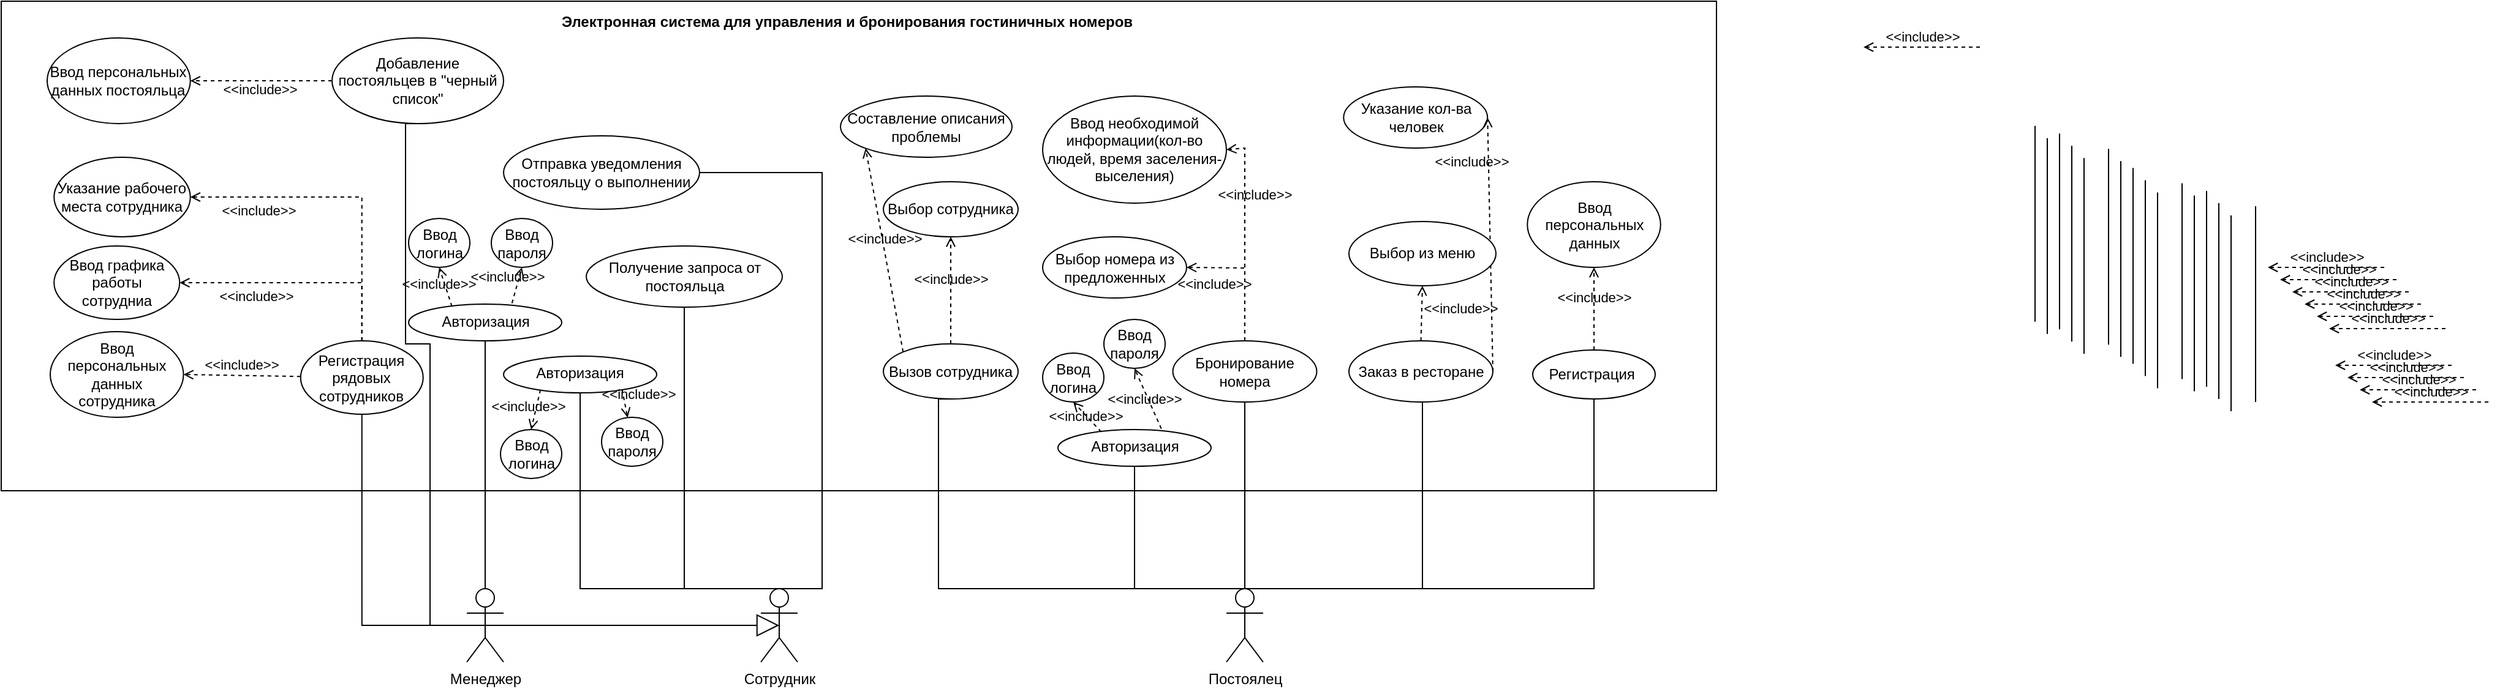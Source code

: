 <mxfile version="22.1.11" type="device">
  <diagram name="Страница — 1" id="RyO52F52LNpx_Hk9mzyc">
    <mxGraphModel dx="2514" dy="1988" grid="1" gridSize="10" guides="1" tooltips="1" connect="1" arrows="1" fold="1" page="1" pageScale="1" pageWidth="827" pageHeight="1169" math="0" shadow="0">
      <root>
        <mxCell id="0" />
        <mxCell id="1" parent="0" />
        <mxCell id="fLmS7JNspIfaZEvw6LVJ-21" value="" style="html=1;whiteSpace=wrap;" parent="1" vertex="1">
          <mxGeometry x="-580" y="-280" width="1400" height="400" as="geometry" />
        </mxCell>
        <mxCell id="fLmS7JNspIfaZEvw6LVJ-1" value="Постоялец" style="shape=umlActor;verticalLabelPosition=bottom;verticalAlign=top;html=1;outlineConnect=0;" parent="1" vertex="1">
          <mxGeometry x="420" y="200" width="30" height="60" as="geometry" />
        </mxCell>
        <mxCell id="fLmS7JNspIfaZEvw6LVJ-3" value="Сотрудник" style="shape=umlActor;verticalLabelPosition=bottom;verticalAlign=top;html=1;outlineConnect=0;" parent="1" vertex="1">
          <mxGeometry x="40" y="200" width="30" height="60" as="geometry" />
        </mxCell>
        <mxCell id="fLmS7JNspIfaZEvw6LVJ-11" value="" style="endArrow=block;endSize=16;endFill=0;html=1;rounded=0;exitX=0.5;exitY=0.5;exitDx=0;exitDy=0;exitPerimeter=0;entryX=0.5;entryY=0.5;entryDx=0;entryDy=0;entryPerimeter=0;" parent="1" source="fLmS7JNspIfaZEvw6LVJ-2" target="fLmS7JNspIfaZEvw6LVJ-3" edge="1">
          <mxGeometry width="160" relative="1" as="geometry">
            <mxPoint x="185" y="100" as="sourcePoint" />
            <mxPoint x="70" y="240" as="targetPoint" />
          </mxGeometry>
        </mxCell>
        <mxCell id="fLmS7JNspIfaZEvw6LVJ-14" value="Регистрация рядовых сотрудников" style="ellipse;whiteSpace=wrap;html=1;" parent="1" vertex="1">
          <mxGeometry x="-335.63" y="-2.5" width="100" height="60" as="geometry" />
        </mxCell>
        <mxCell id="fLmS7JNspIfaZEvw6LVJ-27" value="Электронная система для управления и бронирования гостиничных номеров" style="text;align=center;fontStyle=1;verticalAlign=middle;spacingLeft=3;spacingRight=3;strokeColor=none;rotatable=0;points=[[0,0.5],[1,0.5]];portConstraint=eastwest;html=1;" parent="1" vertex="1">
          <mxGeometry x="-150" y="-276" width="520" height="26" as="geometry" />
        </mxCell>
        <mxCell id="fLmS7JNspIfaZEvw6LVJ-28" value="Ввод персональных данных сотрудника" style="ellipse;whiteSpace=wrap;html=1;" parent="1" vertex="1">
          <mxGeometry x="-540" y="-10" width="108.75" height="70" as="geometry" />
        </mxCell>
        <mxCell id="fLmS7JNspIfaZEvw6LVJ-30" value="&amp;lt;&amp;lt;include&amp;gt;&amp;gt;" style="edgeStyle=none;html=1;endArrow=open;verticalAlign=bottom;dashed=1;labelBackgroundColor=none;rounded=0;entryX=1;entryY=0.5;entryDx=0;entryDy=0;" parent="1" source="fLmS7JNspIfaZEvw6LVJ-14" target="fLmS7JNspIfaZEvw6LVJ-28" edge="1">
          <mxGeometry width="160" relative="1" as="geometry">
            <mxPoint x="104.37" y="280" as="sourcePoint" />
            <mxPoint x="104.37" y="400" as="targetPoint" />
            <Array as="points" />
          </mxGeometry>
        </mxCell>
        <mxCell id="fLmS7JNspIfaZEvw6LVJ-34" value="Ввод графика работы сотрудниа" style="ellipse;whiteSpace=wrap;html=1;" parent="1" vertex="1">
          <mxGeometry x="-536.88" y="-80" width="102.5" height="60" as="geometry" />
        </mxCell>
        <mxCell id="fLmS7JNspIfaZEvw6LVJ-36" value="&amp;lt;&amp;lt;include&amp;gt;&amp;gt;" style="edgeStyle=none;html=1;endArrow=open;verticalAlign=bottom;dashed=1;labelBackgroundColor=none;rounded=0;entryX=1;entryY=0.5;entryDx=0;entryDy=0;exitX=0.5;exitY=0;exitDx=0;exitDy=0;" parent="1" source="fLmS7JNspIfaZEvw6LVJ-14" target="fLmS7JNspIfaZEvw6LVJ-34" edge="1">
          <mxGeometry x="0.378" y="20" width="160" relative="1" as="geometry">
            <mxPoint x="-259.43" y="-27.54" as="sourcePoint" />
            <mxPoint x="-424.38" y="-70" as="targetPoint" />
            <Array as="points">
              <mxPoint x="-285.63" y="-50" />
            </Array>
            <mxPoint x="1" as="offset" />
          </mxGeometry>
        </mxCell>
        <mxCell id="fLmS7JNspIfaZEvw6LVJ-40" value="Указание рабочего места сотрудника" style="ellipse;whiteSpace=wrap;html=1;" parent="1" vertex="1">
          <mxGeometry x="-536.88" y="-152.5" width="111.25" height="65" as="geometry" />
        </mxCell>
        <mxCell id="fLmS7JNspIfaZEvw6LVJ-41" value="&amp;lt;&amp;lt;include&amp;gt;&amp;gt;" style="edgeStyle=none;html=1;endArrow=open;verticalAlign=bottom;dashed=1;labelBackgroundColor=none;rounded=0;entryX=1;entryY=0.5;entryDx=0;entryDy=0;" parent="1" source="fLmS7JNspIfaZEvw6LVJ-14" target="fLmS7JNspIfaZEvw6LVJ-40" edge="1">
          <mxGeometry x="0.565" y="20" width="160" relative="1" as="geometry">
            <mxPoint x="-275.63" y="-30" as="sourcePoint" />
            <mxPoint x="-424.63" y="-70" as="targetPoint" />
            <Array as="points">
              <mxPoint x="-285.63" y="-120" />
            </Array>
            <mxPoint as="offset" />
          </mxGeometry>
        </mxCell>
        <mxCell id="fLmS7JNspIfaZEvw6LVJ-43" value="" style="endArrow=none;html=1;edgeStyle=orthogonalEdgeStyle;rounded=0;exitX=0.5;exitY=1;exitDx=0;exitDy=0;entryX=0.5;entryY=0.5;entryDx=0;entryDy=0;entryPerimeter=0;" parent="1" source="fLmS7JNspIfaZEvw6LVJ-14" target="fLmS7JNspIfaZEvw6LVJ-2" edge="1">
          <mxGeometry relative="1" as="geometry">
            <mxPoint x="-160" y="130" as="sourcePoint" />
            <mxPoint y="130" as="targetPoint" />
            <Array as="points">
              <mxPoint x="-286" y="230" />
            </Array>
          </mxGeometry>
        </mxCell>
        <mxCell id="fLmS7JNspIfaZEvw6LVJ-46" value="Добавление постояльцев в &quot;черный список&quot;" style="ellipse;whiteSpace=wrap;html=1;" parent="1" vertex="1">
          <mxGeometry x="-310" y="-250" width="140" height="70" as="geometry" />
        </mxCell>
        <mxCell id="fLmS7JNspIfaZEvw6LVJ-58" value="Ввод персональных данных постояльца" style="ellipse;whiteSpace=wrap;html=1;" parent="1" vertex="1">
          <mxGeometry x="-542.51" y="-250" width="116.88" height="70" as="geometry" />
        </mxCell>
        <mxCell id="fLmS7JNspIfaZEvw6LVJ-59" value="&amp;lt;&amp;lt;include&amp;gt;&amp;gt;" style="edgeStyle=none;html=1;endArrow=open;verticalAlign=bottom;dashed=1;labelBackgroundColor=none;rounded=0;entryX=1;entryY=0.5;entryDx=0;entryDy=0;exitX=0;exitY=0.5;exitDx=0;exitDy=0;" parent="1" source="fLmS7JNspIfaZEvw6LVJ-46" target="fLmS7JNspIfaZEvw6LVJ-58" edge="1">
          <mxGeometry x="0.032" y="16" width="160" relative="1" as="geometry">
            <mxPoint x="-310.37" y="-227.5" as="sourcePoint" />
            <mxPoint x="-449" y="-287.5" as="targetPoint" />
            <Array as="points" />
            <mxPoint as="offset" />
          </mxGeometry>
        </mxCell>
        <mxCell id="fLmS7JNspIfaZEvw6LVJ-60" value="Авторизация" style="ellipse;whiteSpace=wrap;html=1;verticalAlign=top;" parent="1" vertex="1">
          <mxGeometry x="-170" y="10" width="125" height="30" as="geometry" />
        </mxCell>
        <mxCell id="fLmS7JNspIfaZEvw6LVJ-63" value="Авторизация" style="ellipse;whiteSpace=wrap;html=1;verticalAlign=top;" parent="1" vertex="1">
          <mxGeometry x="-247.5" y="-32.5" width="125" height="30" as="geometry" />
        </mxCell>
        <mxCell id="fLmS7JNspIfaZEvw6LVJ-65" value="Вызов сотрудника" style="ellipse;whiteSpace=wrap;html=1;" parent="1" vertex="1">
          <mxGeometry x="140" width="110" height="45" as="geometry" />
        </mxCell>
        <mxCell id="fLmS7JNspIfaZEvw6LVJ-66" value="Бронирование номера" style="ellipse;whiteSpace=wrap;html=1;" parent="1" vertex="1">
          <mxGeometry x="376.25" y="-2.5" width="117.5" height="50" as="geometry" />
        </mxCell>
        <mxCell id="fLmS7JNspIfaZEvw6LVJ-67" value="Выбор сотрудника" style="ellipse;whiteSpace=wrap;html=1;" parent="1" vertex="1">
          <mxGeometry x="140" y="-132.5" width="110" height="45" as="geometry" />
        </mxCell>
        <mxCell id="fLmS7JNspIfaZEvw6LVJ-68" value="Составление описания проблемы" style="ellipse;whiteSpace=wrap;html=1;" parent="1" vertex="1">
          <mxGeometry x="105" y="-202.5" width="140" height="50" as="geometry" />
        </mxCell>
        <mxCell id="fLmS7JNspIfaZEvw6LVJ-69" value="&amp;lt;&amp;lt;include&amp;gt;&amp;gt;" style="edgeStyle=none;html=1;endArrow=open;verticalAlign=bottom;dashed=1;labelBackgroundColor=none;rounded=0;entryX=0.5;entryY=1;entryDx=0;entryDy=0;exitX=0.5;exitY=0;exitDx=0;exitDy=0;" parent="1" source="fLmS7JNspIfaZEvw6LVJ-65" target="fLmS7JNspIfaZEvw6LVJ-67" edge="1">
          <mxGeometry width="160" relative="1" as="geometry">
            <mxPoint x="635" y="-140" as="sourcePoint" />
            <mxPoint x="540" y="-140" as="targetPoint" />
          </mxGeometry>
        </mxCell>
        <mxCell id="fLmS7JNspIfaZEvw6LVJ-74" value="&amp;lt;&amp;lt;include&amp;gt;&amp;gt;" style="edgeStyle=none;html=1;endArrow=open;verticalAlign=bottom;dashed=1;labelBackgroundColor=none;rounded=0;entryX=1;entryY=0.5;entryDx=0;entryDy=0;" parent="1" edge="1">
          <mxGeometry width="160" relative="1" as="geometry">
            <mxPoint x="1035" y="-242.5" as="sourcePoint" />
            <mxPoint x="940" y="-242.5" as="targetPoint" />
          </mxGeometry>
        </mxCell>
        <mxCell id="fLmS7JNspIfaZEvw6LVJ-75" value="&amp;lt;&amp;lt;include&amp;gt;&amp;gt;" style="edgeStyle=none;html=1;endArrow=open;verticalAlign=bottom;dashed=1;labelBackgroundColor=none;rounded=0;entryX=1;entryY=0.5;entryDx=0;entryDy=0;exitX=0.5;exitY=0;exitDx=0;exitDy=0;" parent="1" source="fLmS7JNspIfaZEvw6LVJ-66" target="fLmS7JNspIfaZEvw6LVJ-149" edge="1">
          <mxGeometry x="0.286" y="-8" width="160" relative="1" as="geometry">
            <mxPoint x="535" y="-170" as="sourcePoint" />
            <mxPoint x="440" y="-170" as="targetPoint" />
            <Array as="points">
              <mxPoint x="435" y="-160" />
            </Array>
            <mxPoint as="offset" />
          </mxGeometry>
        </mxCell>
        <mxCell id="fLmS7JNspIfaZEvw6LVJ-76" value="&amp;lt;&amp;lt;include&amp;gt;&amp;gt;" style="edgeStyle=none;html=1;endArrow=open;verticalAlign=bottom;dashed=1;labelBackgroundColor=none;rounded=0;entryX=1;entryY=0.5;entryDx=0;entryDy=0;exitX=0.5;exitY=0;exitDx=0;exitDy=0;" parent="1" source="fLmS7JNspIfaZEvw6LVJ-66" target="fLmS7JNspIfaZEvw6LVJ-148" edge="1">
          <mxGeometry x="0.575" y="22" width="160" relative="1" as="geometry">
            <mxPoint x="391" as="sourcePoint" />
            <mxPoint x="680" y="-350" as="targetPoint" />
            <Array as="points">
              <mxPoint x="435" y="-62" />
            </Array>
            <mxPoint as="offset" />
          </mxGeometry>
        </mxCell>
        <mxCell id="fLmS7JNspIfaZEvw6LVJ-77" value="" style="endArrow=none;html=1;edgeStyle=orthogonalEdgeStyle;rounded=0;entryX=0.5;entryY=1;entryDx=0;entryDy=0;exitX=0.5;exitY=0;exitDx=0;exitDy=0;exitPerimeter=0;" parent="1" source="fLmS7JNspIfaZEvw6LVJ-1" target="fLmS7JNspIfaZEvw6LVJ-65" edge="1">
          <mxGeometry relative="1" as="geometry">
            <mxPoint x="-20" y="10" as="sourcePoint" />
            <mxPoint x="140" y="10" as="targetPoint" />
            <Array as="points">
              <mxPoint x="435" y="200" />
              <mxPoint x="185" y="200" />
              <mxPoint x="185" y="45" />
            </Array>
          </mxGeometry>
        </mxCell>
        <mxCell id="fLmS7JNspIfaZEvw6LVJ-80" value="" style="endArrow=none;html=1;edgeStyle=orthogonalEdgeStyle;rounded=0;entryX=0.5;entryY=1;entryDx=0;entryDy=0;exitX=0.5;exitY=0;exitDx=0;exitDy=0;exitPerimeter=0;" parent="1" source="fLmS7JNspIfaZEvw6LVJ-2" target="fLmS7JNspIfaZEvw6LVJ-63" edge="1">
          <mxGeometry relative="1" as="geometry">
            <mxPoint x="-130" y="190" as="sourcePoint" />
            <mxPoint x="-130" y="30" as="targetPoint" />
          </mxGeometry>
        </mxCell>
        <mxCell id="fLmS7JNspIfaZEvw6LVJ-81" value="" style="endArrow=none;html=1;edgeStyle=orthogonalEdgeStyle;rounded=0;exitX=0.5;exitY=0;exitDx=0;exitDy=0;exitPerimeter=0;entryX=0.5;entryY=1;entryDx=0;entryDy=0;" parent="1" source="fLmS7JNspIfaZEvw6LVJ-3" target="fLmS7JNspIfaZEvw6LVJ-60" edge="1">
          <mxGeometry relative="1" as="geometry">
            <mxPoint x="55" y="235" as="sourcePoint" />
            <mxPoint x="-12.5" y="65" as="targetPoint" />
            <Array as="points">
              <mxPoint x="-107" y="200" />
            </Array>
          </mxGeometry>
        </mxCell>
        <mxCell id="fLmS7JNspIfaZEvw6LVJ-82" value="" style="endArrow=none;html=1;edgeStyle=orthogonalEdgeStyle;rounded=0;entryX=0.5;entryY=1;entryDx=0;entryDy=0;exitX=0.5;exitY=0;exitDx=0;exitDy=0;exitPerimeter=0;" parent="1" source="fLmS7JNspIfaZEvw6LVJ-3" target="fLmS7JNspIfaZEvw6LVJ-116" edge="1">
          <mxGeometry relative="1" as="geometry">
            <mxPoint x="100" y="165" as="sourcePoint" />
            <mxPoint x="100" y="5" as="targetPoint" />
            <Array as="points">
              <mxPoint x="-22" y="200" />
            </Array>
          </mxGeometry>
        </mxCell>
        <mxCell id="fLmS7JNspIfaZEvw6LVJ-83" value="" style="endArrow=none;html=1;edgeStyle=orthogonalEdgeStyle;rounded=0;entryX=1;entryY=0.5;entryDx=0;entryDy=0;exitX=0.5;exitY=0;exitDx=0;exitDy=0;exitPerimeter=0;" parent="1" source="fLmS7JNspIfaZEvw6LVJ-3" target="fLmS7JNspIfaZEvw6LVJ-110" edge="1">
          <mxGeometry relative="1" as="geometry">
            <mxPoint x="170" y="72.5" as="sourcePoint" />
            <mxPoint x="131.25" y="-110" as="targetPoint" />
            <Array as="points">
              <mxPoint x="90" y="200" />
              <mxPoint x="90" y="-140" />
            </Array>
          </mxGeometry>
        </mxCell>
        <mxCell id="fLmS7JNspIfaZEvw6LVJ-84" value="" style="endArrow=none;html=1;edgeStyle=orthogonalEdgeStyle;rounded=0;entryX=0.5;entryY=1;entryDx=0;entryDy=0;exitX=0.5;exitY=0;exitDx=0;exitDy=0;exitPerimeter=0;" parent="1" edge="1">
          <mxGeometry relative="1" as="geometry">
            <mxPoint x="1220" y="35" as="sourcePoint" />
            <mxPoint x="1220" y="-125" as="targetPoint" />
          </mxGeometry>
        </mxCell>
        <mxCell id="fLmS7JNspIfaZEvw6LVJ-85" value="" style="endArrow=none;html=1;edgeStyle=orthogonalEdgeStyle;rounded=0;entryX=0.5;entryY=1;entryDx=0;entryDy=0;exitX=0.5;exitY=0;exitDx=0;exitDy=0;exitPerimeter=0;" parent="1" edge="1">
          <mxGeometry relative="1" as="geometry">
            <mxPoint x="1230" y="45" as="sourcePoint" />
            <mxPoint x="1230" y="-115" as="targetPoint" />
          </mxGeometry>
        </mxCell>
        <mxCell id="fLmS7JNspIfaZEvw6LVJ-86" value="" style="endArrow=none;html=1;edgeStyle=orthogonalEdgeStyle;rounded=0;entryX=0.5;entryY=1;entryDx=0;entryDy=0;exitX=0.5;exitY=0;exitDx=0;exitDy=0;exitPerimeter=0;" parent="1" edge="1">
          <mxGeometry relative="1" as="geometry">
            <mxPoint x="1240" y="55" as="sourcePoint" />
            <mxPoint x="1240" y="-105" as="targetPoint" />
          </mxGeometry>
        </mxCell>
        <mxCell id="fLmS7JNspIfaZEvw6LVJ-88" value="" style="endArrow=none;html=1;edgeStyle=orthogonalEdgeStyle;rounded=0;entryX=0.5;entryY=1;entryDx=0;entryDy=0;exitX=0.5;exitY=0;exitDx=0;exitDy=0;exitPerimeter=0;" parent="1" edge="1">
          <mxGeometry relative="1" as="geometry">
            <mxPoint x="1260" y="47.5" as="sourcePoint" />
            <mxPoint x="1260" y="-112.5" as="targetPoint" />
          </mxGeometry>
        </mxCell>
        <mxCell id="fLmS7JNspIfaZEvw6LVJ-97" value="&amp;lt;&amp;lt;include&amp;gt;&amp;gt;" style="edgeStyle=none;html=1;endArrow=open;verticalAlign=bottom;dashed=1;labelBackgroundColor=none;rounded=0;entryX=1;entryY=0.5;entryDx=0;entryDy=0;" parent="1" edge="1">
          <mxGeometry width="160" relative="1" as="geometry">
            <mxPoint x="1420" y="17.5" as="sourcePoint" />
            <mxPoint x="1325" y="17.5" as="targetPoint" />
          </mxGeometry>
        </mxCell>
        <mxCell id="fLmS7JNspIfaZEvw6LVJ-98" value="&amp;lt;&amp;lt;include&amp;gt;&amp;gt;" style="edgeStyle=none;html=1;endArrow=open;verticalAlign=bottom;dashed=1;labelBackgroundColor=none;rounded=0;entryX=1;entryY=0.5;entryDx=0;entryDy=0;" parent="1" edge="1">
          <mxGeometry width="160" relative="1" as="geometry">
            <mxPoint x="1430" y="27.5" as="sourcePoint" />
            <mxPoint x="1335" y="27.5" as="targetPoint" />
          </mxGeometry>
        </mxCell>
        <mxCell id="fLmS7JNspIfaZEvw6LVJ-99" value="&amp;lt;&amp;lt;include&amp;gt;&amp;gt;" style="edgeStyle=none;html=1;endArrow=open;verticalAlign=bottom;dashed=1;labelBackgroundColor=none;rounded=0;entryX=1;entryY=0.5;entryDx=0;entryDy=0;" parent="1" edge="1">
          <mxGeometry width="160" relative="1" as="geometry">
            <mxPoint x="1440" y="37.5" as="sourcePoint" />
            <mxPoint x="1345" y="37.5" as="targetPoint" />
          </mxGeometry>
        </mxCell>
        <mxCell id="fLmS7JNspIfaZEvw6LVJ-100" value="&amp;lt;&amp;lt;include&amp;gt;&amp;gt;" style="edgeStyle=none;html=1;endArrow=open;verticalAlign=bottom;dashed=1;labelBackgroundColor=none;rounded=0;entryX=1;entryY=0.5;entryDx=0;entryDy=0;" parent="1" edge="1">
          <mxGeometry width="160" relative="1" as="geometry">
            <mxPoint x="1450" y="47.5" as="sourcePoint" />
            <mxPoint x="1355" y="47.5" as="targetPoint" />
          </mxGeometry>
        </mxCell>
        <mxCell id="fLmS7JNspIfaZEvw6LVJ-102" value="&amp;lt;&amp;lt;include&amp;gt;&amp;gt;" style="edgeStyle=none;html=1;endArrow=open;verticalAlign=bottom;dashed=1;labelBackgroundColor=none;rounded=0;entryX=0.5;entryY=1;entryDx=0;entryDy=0;exitX=0.5;exitY=0;exitDx=0;exitDy=0;" parent="1" source="fLmS7JNspIfaZEvw6LVJ-150" target="fLmS7JNspIfaZEvw6LVJ-156" edge="1">
          <mxGeometry x="-0.193" y="-32" width="160" relative="1" as="geometry">
            <mxPoint x="692.5" y="-402.5" as="sourcePoint" />
            <mxPoint x="597.5" y="-402.5" as="targetPoint" />
            <mxPoint as="offset" />
          </mxGeometry>
        </mxCell>
        <mxCell id="fLmS7JNspIfaZEvw6LVJ-103" value="&amp;lt;&amp;lt;include&amp;gt;&amp;gt;" style="edgeStyle=none;html=1;endArrow=open;verticalAlign=bottom;dashed=1;labelBackgroundColor=none;rounded=0;entryX=1;entryY=0.5;entryDx=0;entryDy=0;" parent="1" edge="1">
          <mxGeometry width="160" relative="1" as="geometry">
            <mxPoint x="1365" y="-62.5" as="sourcePoint" />
            <mxPoint x="1270" y="-62.5" as="targetPoint" />
          </mxGeometry>
        </mxCell>
        <mxCell id="fLmS7JNspIfaZEvw6LVJ-104" value="&amp;lt;&amp;lt;include&amp;gt;&amp;gt;" style="edgeStyle=none;html=1;endArrow=open;verticalAlign=bottom;dashed=1;labelBackgroundColor=none;rounded=0;entryX=1;entryY=0.5;entryDx=0;entryDy=0;" parent="1" edge="1">
          <mxGeometry width="160" relative="1" as="geometry">
            <mxPoint x="1375" y="-52.5" as="sourcePoint" />
            <mxPoint x="1280" y="-52.5" as="targetPoint" />
          </mxGeometry>
        </mxCell>
        <mxCell id="fLmS7JNspIfaZEvw6LVJ-105" value="&amp;lt;&amp;lt;include&amp;gt;&amp;gt;" style="edgeStyle=none;html=1;endArrow=open;verticalAlign=bottom;dashed=1;labelBackgroundColor=none;rounded=0;entryX=1;entryY=0.5;entryDx=0;entryDy=0;" parent="1" edge="1">
          <mxGeometry width="160" relative="1" as="geometry">
            <mxPoint x="1385" y="-42.5" as="sourcePoint" />
            <mxPoint x="1290" y="-42.5" as="targetPoint" />
          </mxGeometry>
        </mxCell>
        <mxCell id="fLmS7JNspIfaZEvw6LVJ-106" value="&amp;lt;&amp;lt;include&amp;gt;&amp;gt;" style="edgeStyle=none;html=1;endArrow=open;verticalAlign=bottom;dashed=1;labelBackgroundColor=none;rounded=0;entryX=1;entryY=0.5;entryDx=0;entryDy=0;" parent="1" edge="1">
          <mxGeometry width="160" relative="1" as="geometry">
            <mxPoint x="1395" y="-32.5" as="sourcePoint" />
            <mxPoint x="1300" y="-32.5" as="targetPoint" />
          </mxGeometry>
        </mxCell>
        <mxCell id="fLmS7JNspIfaZEvw6LVJ-107" value="&amp;lt;&amp;lt;include&amp;gt;&amp;gt;" style="edgeStyle=none;html=1;endArrow=open;verticalAlign=bottom;dashed=1;labelBackgroundColor=none;rounded=0;entryX=1;entryY=0.5;entryDx=0;entryDy=0;" parent="1" edge="1">
          <mxGeometry width="160" relative="1" as="geometry">
            <mxPoint x="1405" y="-22.5" as="sourcePoint" />
            <mxPoint x="1310" y="-22.5" as="targetPoint" />
          </mxGeometry>
        </mxCell>
        <mxCell id="fLmS7JNspIfaZEvw6LVJ-108" value="&amp;lt;&amp;lt;include&amp;gt;&amp;gt;" style="edgeStyle=none;html=1;endArrow=open;verticalAlign=bottom;dashed=1;labelBackgroundColor=none;rounded=0;entryX=1;entryY=0.5;entryDx=0;entryDy=0;" parent="1" edge="1">
          <mxGeometry width="160" relative="1" as="geometry">
            <mxPoint x="1415" y="-12.5" as="sourcePoint" />
            <mxPoint x="1320" y="-12.5" as="targetPoint" />
          </mxGeometry>
        </mxCell>
        <mxCell id="fLmS7JNspIfaZEvw6LVJ-110" value="Отправка уведомления постояльцу о выполнении" style="ellipse;whiteSpace=wrap;html=1;" parent="1" vertex="1">
          <mxGeometry x="-170" y="-170" width="160" height="60" as="geometry" />
        </mxCell>
        <mxCell id="fLmS7JNspIfaZEvw6LVJ-116" value="Получение запроса от постояльца" style="ellipse;whiteSpace=wrap;html=1;" parent="1" vertex="1">
          <mxGeometry x="-102.5" y="-80" width="160" height="50" as="geometry" />
        </mxCell>
        <mxCell id="fLmS7JNspIfaZEvw6LVJ-118" value="" style="endArrow=none;html=1;edgeStyle=orthogonalEdgeStyle;rounded=0;exitX=0.5;exitY=1;exitDx=0;exitDy=0;entryX=0.5;entryY=0.5;entryDx=0;entryDy=0;entryPerimeter=0;" parent="1" source="fLmS7JNspIfaZEvw6LVJ-46" target="fLmS7JNspIfaZEvw6LVJ-2" edge="1">
          <mxGeometry relative="1" as="geometry">
            <mxPoint x="-240" y="-180" as="sourcePoint" />
            <mxPoint x="-135" y="230" as="targetPoint" />
            <Array as="points">
              <mxPoint x="-250" y="-180" />
              <mxPoint x="-250" />
              <mxPoint x="-230" />
              <mxPoint x="-230" y="230" />
            </Array>
          </mxGeometry>
        </mxCell>
        <mxCell id="fLmS7JNspIfaZEvw6LVJ-2" value="Менеджер" style="shape=umlActor;verticalLabelPosition=bottom;verticalAlign=top;html=1;outlineConnect=0;" parent="1" vertex="1">
          <mxGeometry x="-200" y="200" width="30" height="60" as="geometry" />
        </mxCell>
        <mxCell id="fLmS7JNspIfaZEvw6LVJ-133" value="" style="endArrow=none;html=1;edgeStyle=orthogonalEdgeStyle;rounded=0;entryX=0.5;entryY=1;entryDx=0;entryDy=0;exitX=0.5;exitY=0;exitDx=0;exitDy=0;exitPerimeter=0;" parent="1" edge="1">
          <mxGeometry relative="1" as="geometry">
            <mxPoint x="1160" y="16.25" as="sourcePoint" />
            <mxPoint x="1160" y="-143.75" as="targetPoint" />
          </mxGeometry>
        </mxCell>
        <mxCell id="fLmS7JNspIfaZEvw6LVJ-134" value="" style="endArrow=none;html=1;edgeStyle=orthogonalEdgeStyle;rounded=0;entryX=0.5;entryY=1;entryDx=0;entryDy=0;exitX=0.5;exitY=0;exitDx=0;exitDy=0;exitPerimeter=0;" parent="1" edge="1">
          <mxGeometry relative="1" as="geometry">
            <mxPoint x="1170" y="26.25" as="sourcePoint" />
            <mxPoint x="1170" y="-133.75" as="targetPoint" />
          </mxGeometry>
        </mxCell>
        <mxCell id="fLmS7JNspIfaZEvw6LVJ-135" value="" style="endArrow=none;html=1;edgeStyle=orthogonalEdgeStyle;rounded=0;entryX=0.5;entryY=1;entryDx=0;entryDy=0;exitX=0.5;exitY=0;exitDx=0;exitDy=0;exitPerimeter=0;" parent="1" edge="1">
          <mxGeometry relative="1" as="geometry">
            <mxPoint x="1180" y="36.25" as="sourcePoint" />
            <mxPoint x="1180" y="-123.75" as="targetPoint" />
          </mxGeometry>
        </mxCell>
        <mxCell id="fLmS7JNspIfaZEvw6LVJ-136" value="" style="endArrow=none;html=1;edgeStyle=orthogonalEdgeStyle;rounded=0;entryX=0.5;entryY=1;entryDx=0;entryDy=0;exitX=0.5;exitY=0;exitDx=0;exitDy=0;exitPerimeter=0;" parent="1" edge="1">
          <mxGeometry relative="1" as="geometry">
            <mxPoint x="1200" y="28.75" as="sourcePoint" />
            <mxPoint x="1200" y="-131.25" as="targetPoint" />
          </mxGeometry>
        </mxCell>
        <mxCell id="fLmS7JNspIfaZEvw6LVJ-137" value="" style="endArrow=none;html=1;edgeStyle=orthogonalEdgeStyle;rounded=0;entryX=0.5;entryY=1;entryDx=0;entryDy=0;exitX=0.5;exitY=0;exitDx=0;exitDy=0;exitPerimeter=0;" parent="1" edge="1">
          <mxGeometry relative="1" as="geometry">
            <mxPoint x="1210" y="38.75" as="sourcePoint" />
            <mxPoint x="1210" y="-121.25" as="targetPoint" />
          </mxGeometry>
        </mxCell>
        <mxCell id="fLmS7JNspIfaZEvw6LVJ-138" value="" style="endArrow=none;html=1;edgeStyle=orthogonalEdgeStyle;rounded=0;entryX=0.5;entryY=1;entryDx=0;entryDy=0;exitX=0.5;exitY=0;exitDx=0;exitDy=0;exitPerimeter=0;" parent="1" edge="1">
          <mxGeometry relative="1" as="geometry">
            <mxPoint x="1100" y="-11.88" as="sourcePoint" />
            <mxPoint x="1100" y="-171.88" as="targetPoint" />
          </mxGeometry>
        </mxCell>
        <mxCell id="fLmS7JNspIfaZEvw6LVJ-139" value="" style="endArrow=none;html=1;edgeStyle=orthogonalEdgeStyle;rounded=0;entryX=0.5;entryY=1;entryDx=0;entryDy=0;exitX=0.5;exitY=0;exitDx=0;exitDy=0;exitPerimeter=0;" parent="1" edge="1">
          <mxGeometry relative="1" as="geometry">
            <mxPoint x="1110" y="-1.88" as="sourcePoint" />
            <mxPoint x="1110" y="-161.88" as="targetPoint" />
          </mxGeometry>
        </mxCell>
        <mxCell id="fLmS7JNspIfaZEvw6LVJ-140" value="" style="endArrow=none;html=1;edgeStyle=orthogonalEdgeStyle;rounded=0;entryX=0.5;entryY=1;entryDx=0;entryDy=0;exitX=0.5;exitY=0;exitDx=0;exitDy=0;exitPerimeter=0;" parent="1" edge="1">
          <mxGeometry relative="1" as="geometry">
            <mxPoint x="1120" y="8.12" as="sourcePoint" />
            <mxPoint x="1120" y="-151.88" as="targetPoint" />
          </mxGeometry>
        </mxCell>
        <mxCell id="fLmS7JNspIfaZEvw6LVJ-141" value="" style="endArrow=none;html=1;edgeStyle=orthogonalEdgeStyle;rounded=0;entryX=0.5;entryY=1;entryDx=0;entryDy=0;exitX=0.5;exitY=0;exitDx=0;exitDy=0;exitPerimeter=0;" parent="1" edge="1">
          <mxGeometry relative="1" as="geometry">
            <mxPoint x="1140" y="0.62" as="sourcePoint" />
            <mxPoint x="1140" y="-159.38" as="targetPoint" />
          </mxGeometry>
        </mxCell>
        <mxCell id="fLmS7JNspIfaZEvw6LVJ-142" value="" style="endArrow=none;html=1;edgeStyle=orthogonalEdgeStyle;rounded=0;entryX=0.5;entryY=1;entryDx=0;entryDy=0;exitX=0.5;exitY=0;exitDx=0;exitDy=0;exitPerimeter=0;" parent="1" edge="1">
          <mxGeometry relative="1" as="geometry">
            <mxPoint x="1150" y="10.62" as="sourcePoint" />
            <mxPoint x="1150" y="-149.38" as="targetPoint" />
          </mxGeometry>
        </mxCell>
        <mxCell id="fLmS7JNspIfaZEvw6LVJ-143" value="" style="endArrow=none;html=1;edgeStyle=orthogonalEdgeStyle;rounded=0;entryX=0.5;entryY=1;entryDx=0;entryDy=0;exitX=0.5;exitY=0;exitDx=0;exitDy=0;exitPerimeter=0;" parent="1" source="fLmS7JNspIfaZEvw6LVJ-1" target="fLmS7JNspIfaZEvw6LVJ-150" edge="1">
          <mxGeometry relative="1" as="geometry">
            <mxPoint x="560" y="-118.13" as="sourcePoint" />
            <mxPoint x="560" y="-278.13" as="targetPoint" />
            <Array as="points">
              <mxPoint x="580" y="200" />
              <mxPoint x="580" y="47" />
            </Array>
          </mxGeometry>
        </mxCell>
        <mxCell id="fLmS7JNspIfaZEvw6LVJ-144" value="" style="endArrow=none;html=1;edgeStyle=orthogonalEdgeStyle;rounded=0;exitX=0.5;exitY=0;exitDx=0;exitDy=0;exitPerimeter=0;entryX=0.5;entryY=1;entryDx=0;entryDy=0;" parent="1" source="fLmS7JNspIfaZEvw6LVJ-1" target="fLmS7JNspIfaZEvw6LVJ-66" edge="1">
          <mxGeometry relative="1" as="geometry">
            <mxPoint x="570" y="-108.13" as="sourcePoint" />
            <mxPoint x="440" y="50" as="targetPoint" />
          </mxGeometry>
        </mxCell>
        <mxCell id="fLmS7JNspIfaZEvw6LVJ-145" value="" style="endArrow=none;html=1;edgeStyle=orthogonalEdgeStyle;rounded=0;entryX=0.5;entryY=1;entryDx=0;entryDy=0;exitX=0.5;exitY=0;exitDx=0;exitDy=0;exitPerimeter=0;" parent="1" source="fLmS7JNspIfaZEvw6LVJ-1" target="fLmS7JNspIfaZEvw6LVJ-160" edge="1">
          <mxGeometry relative="1" as="geometry">
            <mxPoint x="590" y="360" as="sourcePoint" />
            <mxPoint x="590" y="200" as="targetPoint" />
            <Array as="points">
              <mxPoint x="720" y="200" />
            </Array>
          </mxGeometry>
        </mxCell>
        <mxCell id="fLmS7JNspIfaZEvw6LVJ-146" value="" style="endArrow=none;html=1;edgeStyle=orthogonalEdgeStyle;rounded=0;entryX=0.5;entryY=1;entryDx=0;entryDy=0;exitX=0.5;exitY=0;exitDx=0;exitDy=0;exitPerimeter=0;" parent="1" edge="1">
          <mxGeometry relative="1" as="geometry">
            <mxPoint x="1080" y="-18.13" as="sourcePoint" />
            <mxPoint x="1080" y="-178.13" as="targetPoint" />
          </mxGeometry>
        </mxCell>
        <mxCell id="fLmS7JNspIfaZEvw6LVJ-147" value="" style="endArrow=none;html=1;edgeStyle=orthogonalEdgeStyle;rounded=0;entryX=0.5;entryY=1;entryDx=0;entryDy=0;exitX=0.5;exitY=0;exitDx=0;exitDy=0;exitPerimeter=0;" parent="1" edge="1">
          <mxGeometry relative="1" as="geometry">
            <mxPoint x="1090" y="-8.13" as="sourcePoint" />
            <mxPoint x="1090" y="-168.13" as="targetPoint" />
          </mxGeometry>
        </mxCell>
        <mxCell id="fLmS7JNspIfaZEvw6LVJ-148" value="Выбор номера из предложенных" style="ellipse;whiteSpace=wrap;html=1;" parent="1" vertex="1">
          <mxGeometry x="270" y="-87.5" width="117.5" height="50" as="geometry" />
        </mxCell>
        <mxCell id="fLmS7JNspIfaZEvw6LVJ-149" value="Ввод необходимой информации(кол-во людей, время заселения-выселения)" style="ellipse;whiteSpace=wrap;html=1;" parent="1" vertex="1">
          <mxGeometry x="270" y="-202.5" width="150" height="87.5" as="geometry" />
        </mxCell>
        <mxCell id="fLmS7JNspIfaZEvw6LVJ-150" value="Заказ в ресторане" style="ellipse;whiteSpace=wrap;html=1;" parent="1" vertex="1">
          <mxGeometry x="520" y="-2.5" width="117.5" height="50" as="geometry" />
        </mxCell>
        <mxCell id="fLmS7JNspIfaZEvw6LVJ-151" value="Указание кол-ва человек" style="ellipse;whiteSpace=wrap;html=1;" parent="1" vertex="1">
          <mxGeometry x="515.63" y="-210" width="117.5" height="50" as="geometry" />
        </mxCell>
        <mxCell id="fLmS7JNspIfaZEvw6LVJ-153" value="&amp;lt;&amp;lt;include&amp;gt;&amp;gt;" style="edgeStyle=none;html=1;endArrow=open;verticalAlign=bottom;dashed=1;labelBackgroundColor=none;rounded=0;entryX=1;entryY=0.5;entryDx=0;entryDy=0;exitX=1;exitY=0.5;exitDx=0;exitDy=0;" parent="1" source="fLmS7JNspIfaZEvw6LVJ-150" target="fLmS7JNspIfaZEvw6LVJ-151" edge="1">
          <mxGeometry x="0.569" y="14" width="160" relative="1" as="geometry">
            <mxPoint x="737.5" y="242.5" as="sourcePoint" />
            <mxPoint x="702.5" y="42.5" as="targetPoint" />
            <Array as="points" />
            <mxPoint as="offset" />
          </mxGeometry>
        </mxCell>
        <mxCell id="fLmS7JNspIfaZEvw6LVJ-156" value="Выбор из меню" style="ellipse;whiteSpace=wrap;html=1;" parent="1" vertex="1">
          <mxGeometry x="520" y="-100" width="120" height="52.5" as="geometry" />
        </mxCell>
        <mxCell id="fLmS7JNspIfaZEvw6LVJ-160" value="Регистрация&amp;nbsp;" style="ellipse;whiteSpace=wrap;html=1;" parent="1" vertex="1">
          <mxGeometry x="670" y="5" width="100" height="40" as="geometry" />
        </mxCell>
        <mxCell id="fLmS7JNspIfaZEvw6LVJ-161" value="Ввод персональных данных" style="ellipse;whiteSpace=wrap;html=1;" parent="1" vertex="1">
          <mxGeometry x="665.63" y="-132.5" width="108.75" height="70" as="geometry" />
        </mxCell>
        <mxCell id="fLmS7JNspIfaZEvw6LVJ-162" value="&amp;lt;&amp;lt;include&amp;gt;&amp;gt;" style="edgeStyle=none;html=1;endArrow=open;verticalAlign=bottom;dashed=1;labelBackgroundColor=none;rounded=0;entryX=0.5;entryY=1;entryDx=0;entryDy=0;" parent="1" source="fLmS7JNspIfaZEvw6LVJ-160" target="fLmS7JNspIfaZEvw6LVJ-161" edge="1">
          <mxGeometry width="160" relative="1" as="geometry">
            <mxPoint x="1264.37" y="592.5" as="sourcePoint" />
            <mxPoint x="1264.37" y="712.5" as="targetPoint" />
            <Array as="points" />
          </mxGeometry>
        </mxCell>
        <mxCell id="B9zzNYxXMjTMomNKpZdm-1" value="Ввод логина" style="ellipse;whiteSpace=wrap;html=1;" parent="1" vertex="1">
          <mxGeometry x="-172.5" y="70" width="50" height="40" as="geometry" />
        </mxCell>
        <mxCell id="B9zzNYxXMjTMomNKpZdm-2" value="&amp;lt;&amp;lt;include&amp;gt;&amp;gt;" style="edgeStyle=none;html=1;endArrow=open;verticalAlign=bottom;dashed=1;labelBackgroundColor=none;rounded=0;entryX=0.5;entryY=1;entryDx=0;entryDy=0;exitX=0.283;exitY=0.064;exitDx=0;exitDy=0;exitPerimeter=0;" parent="1" source="fLmS7JNspIfaZEvw6LVJ-63" target="B9zzNYxXMjTMomNKpZdm-4" edge="1">
          <mxGeometry x="-0.27" y="7" width="160" relative="1" as="geometry">
            <mxPoint x="-318" y="30" as="sourcePoint" />
            <mxPoint x="-413" y="30" as="targetPoint" />
            <Array as="points" />
            <mxPoint as="offset" />
          </mxGeometry>
        </mxCell>
        <mxCell id="B9zzNYxXMjTMomNKpZdm-4" value="Ввод логина" style="ellipse;whiteSpace=wrap;html=1;" parent="1" vertex="1">
          <mxGeometry x="-247.5" y="-102.5" width="50" height="40" as="geometry" />
        </mxCell>
        <mxCell id="B9zzNYxXMjTMomNKpZdm-5" value="&amp;lt;&amp;lt;include&amp;gt;&amp;gt;" style="edgeStyle=none;html=1;endArrow=open;verticalAlign=bottom;dashed=1;labelBackgroundColor=none;rounded=0;entryX=0.5;entryY=0;entryDx=0;entryDy=0;exitX=0.241;exitY=0.916;exitDx=0;exitDy=0;exitPerimeter=0;" parent="1" source="fLmS7JNspIfaZEvw6LVJ-60" target="B9zzNYxXMjTMomNKpZdm-1" edge="1">
          <mxGeometry x="0.451" y="-5" width="160" relative="1" as="geometry">
            <mxPoint x="-316" y="40" as="sourcePoint" />
            <mxPoint x="-411" y="40" as="targetPoint" />
            <Array as="points" />
            <mxPoint as="offset" />
          </mxGeometry>
        </mxCell>
        <mxCell id="B9zzNYxXMjTMomNKpZdm-6" value="Ввод пароля" style="ellipse;whiteSpace=wrap;html=1;" parent="1" vertex="1">
          <mxGeometry x="-180" y="-102.5" width="50" height="40" as="geometry" />
        </mxCell>
        <mxCell id="B9zzNYxXMjTMomNKpZdm-7" value="&amp;lt;&amp;lt;include&amp;gt;&amp;gt;" style="edgeStyle=none;html=1;endArrow=open;verticalAlign=bottom;dashed=1;labelBackgroundColor=none;rounded=0;entryX=0.5;entryY=1;entryDx=0;entryDy=0;exitX=0.675;exitY=-0.024;exitDx=0;exitDy=0;exitPerimeter=0;" parent="1" source="fLmS7JNspIfaZEvw6LVJ-63" target="B9zzNYxXMjTMomNKpZdm-6" edge="1">
          <mxGeometry x="-0.27" y="7" width="160" relative="1" as="geometry">
            <mxPoint x="-202" y="-21" as="sourcePoint" />
            <mxPoint x="-212" y="-52" as="targetPoint" />
            <Array as="points" />
            <mxPoint as="offset" />
          </mxGeometry>
        </mxCell>
        <mxCell id="B9zzNYxXMjTMomNKpZdm-10" value="Авторизация" style="ellipse;whiteSpace=wrap;html=1;verticalAlign=top;" parent="1" vertex="1">
          <mxGeometry x="282.5" y="70" width="125" height="30" as="geometry" />
        </mxCell>
        <mxCell id="B9zzNYxXMjTMomNKpZdm-11" value="" style="endArrow=none;html=1;edgeStyle=orthogonalEdgeStyle;rounded=0;entryX=0.5;entryY=1;entryDx=0;entryDy=0;exitX=0.5;exitY=0;exitDx=0;exitDy=0;exitPerimeter=0;" parent="1" source="fLmS7JNspIfaZEvw6LVJ-1" target="B9zzNYxXMjTMomNKpZdm-10" edge="1">
          <mxGeometry relative="1" as="geometry">
            <mxPoint x="345" y="350" as="sourcePoint" />
            <mxPoint x="400" y="180" as="targetPoint" />
            <Array as="points">
              <mxPoint x="345" y="200" />
            </Array>
          </mxGeometry>
        </mxCell>
        <mxCell id="B9zzNYxXMjTMomNKpZdm-12" value="&amp;lt;&amp;lt;include&amp;gt;&amp;gt;" style="edgeStyle=none;html=1;endArrow=open;verticalAlign=bottom;dashed=1;labelBackgroundColor=none;rounded=0;entryX=0.5;entryY=1;entryDx=0;entryDy=0;exitX=0.283;exitY=0.064;exitDx=0;exitDy=0;exitPerimeter=0;" parent="1" source="B9zzNYxXMjTMomNKpZdm-10" target="B9zzNYxXMjTMomNKpZdm-13" edge="1">
          <mxGeometry x="-0.27" y="7" width="160" relative="1" as="geometry">
            <mxPoint x="212" y="180" as="sourcePoint" />
            <mxPoint x="117" y="180" as="targetPoint" />
            <Array as="points" />
            <mxPoint as="offset" />
          </mxGeometry>
        </mxCell>
        <mxCell id="B9zzNYxXMjTMomNKpZdm-13" value="Ввод логина" style="ellipse;whiteSpace=wrap;html=1;" parent="1" vertex="1">
          <mxGeometry x="270" y="7.5" width="50" height="40" as="geometry" />
        </mxCell>
        <mxCell id="B9zzNYxXMjTMomNKpZdm-14" value="Ввод пароля" style="ellipse;whiteSpace=wrap;html=1;" parent="1" vertex="1">
          <mxGeometry x="320" y="-20" width="50" height="40" as="geometry" />
        </mxCell>
        <mxCell id="B9zzNYxXMjTMomNKpZdm-15" value="&amp;lt;&amp;lt;include&amp;gt;&amp;gt;" style="edgeStyle=none;html=1;endArrow=open;verticalAlign=bottom;dashed=1;labelBackgroundColor=none;rounded=0;entryX=0.5;entryY=1;entryDx=0;entryDy=0;exitX=0.675;exitY=-0.024;exitDx=0;exitDy=0;exitPerimeter=0;" parent="1" source="B9zzNYxXMjTMomNKpZdm-10" target="B9zzNYxXMjTMomNKpZdm-14" edge="1">
          <mxGeometry x="-0.27" y="7" width="160" relative="1" as="geometry">
            <mxPoint x="328" y="129" as="sourcePoint" />
            <mxPoint x="318" y="98" as="targetPoint" />
            <Array as="points" />
            <mxPoint as="offset" />
          </mxGeometry>
        </mxCell>
        <mxCell id="B9zzNYxXMjTMomNKpZdm-16" value="Ввод пароля" style="ellipse;whiteSpace=wrap;html=1;" parent="1" vertex="1">
          <mxGeometry x="-90" y="60" width="50" height="40" as="geometry" />
        </mxCell>
        <mxCell id="B9zzNYxXMjTMomNKpZdm-17" value="&amp;lt;&amp;lt;include&amp;gt;&amp;gt;" style="edgeStyle=none;html=1;endArrow=open;verticalAlign=bottom;dashed=1;labelBackgroundColor=none;rounded=0;exitX=0.774;exitY=0.905;exitDx=0;exitDy=0;exitPerimeter=0;" parent="1" source="fLmS7JNspIfaZEvw6LVJ-60" target="B9zzNYxXMjTMomNKpZdm-16" edge="1">
          <mxGeometry x="0.287" y="11" width="160" relative="1" as="geometry">
            <mxPoint x="-153" y="-23" as="sourcePoint" />
            <mxPoint x="-145" y="-52" as="targetPoint" />
            <Array as="points" />
            <mxPoint as="offset" />
          </mxGeometry>
        </mxCell>
        <mxCell id="zRfWoX4Bp7cr2eL-8qA1-1" value="&amp;lt;&amp;lt;include&amp;gt;&amp;gt;" style="edgeStyle=none;html=1;endArrow=open;verticalAlign=bottom;dashed=1;labelBackgroundColor=none;rounded=0;entryX=0;entryY=1;entryDx=0;entryDy=0;exitX=0;exitY=0;exitDx=0;exitDy=0;" edge="1" parent="1" source="fLmS7JNspIfaZEvw6LVJ-65" target="fLmS7JNspIfaZEvw6LVJ-68">
          <mxGeometry width="160" relative="1" as="geometry">
            <mxPoint x="140" y="5" as="sourcePoint" />
            <mxPoint x="140" y="-82" as="targetPoint" />
          </mxGeometry>
        </mxCell>
      </root>
    </mxGraphModel>
  </diagram>
</mxfile>

